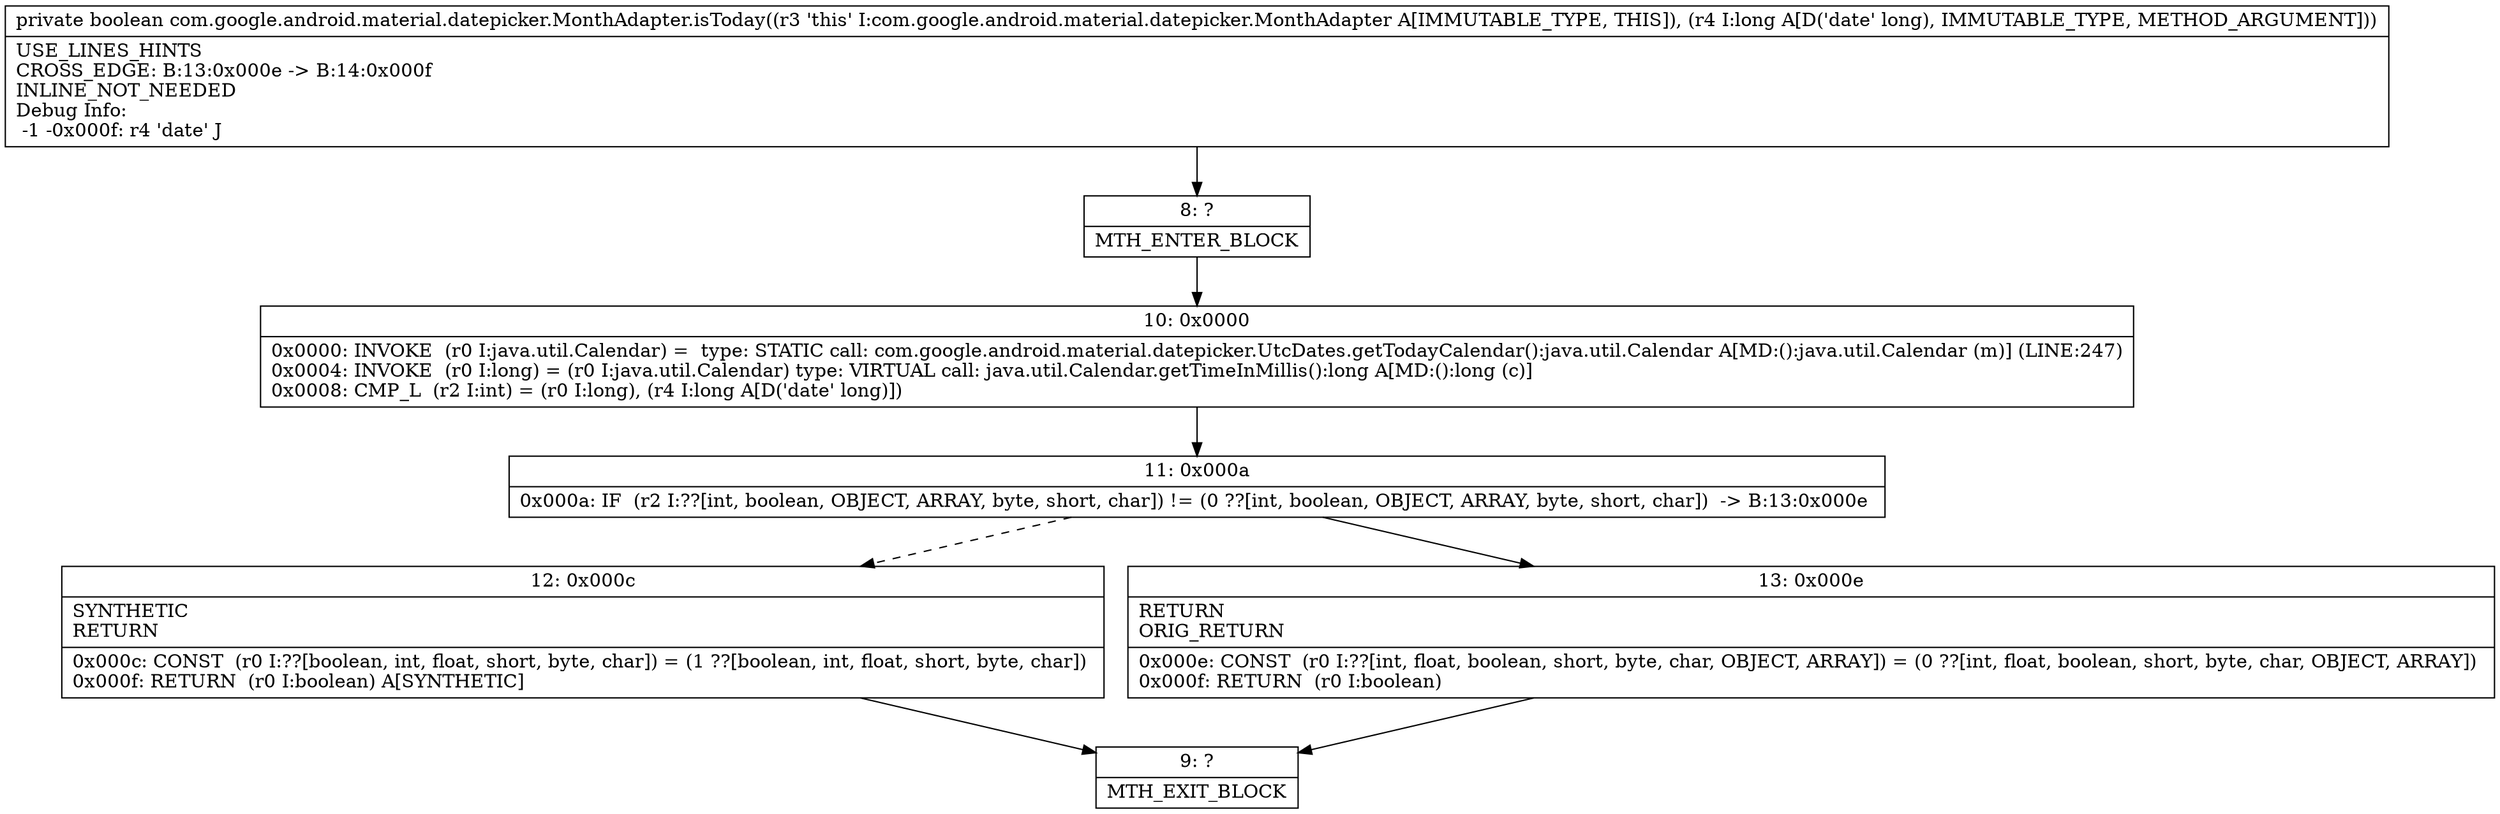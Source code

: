 digraph "CFG forcom.google.android.material.datepicker.MonthAdapter.isToday(J)Z" {
Node_8 [shape=record,label="{8\:\ ?|MTH_ENTER_BLOCK\l}"];
Node_10 [shape=record,label="{10\:\ 0x0000|0x0000: INVOKE  (r0 I:java.util.Calendar) =  type: STATIC call: com.google.android.material.datepicker.UtcDates.getTodayCalendar():java.util.Calendar A[MD:():java.util.Calendar (m)] (LINE:247)\l0x0004: INVOKE  (r0 I:long) = (r0 I:java.util.Calendar) type: VIRTUAL call: java.util.Calendar.getTimeInMillis():long A[MD:():long (c)]\l0x0008: CMP_L  (r2 I:int) = (r0 I:long), (r4 I:long A[D('date' long)]) \l}"];
Node_11 [shape=record,label="{11\:\ 0x000a|0x000a: IF  (r2 I:??[int, boolean, OBJECT, ARRAY, byte, short, char]) != (0 ??[int, boolean, OBJECT, ARRAY, byte, short, char])  \-\> B:13:0x000e \l}"];
Node_12 [shape=record,label="{12\:\ 0x000c|SYNTHETIC\lRETURN\l|0x000c: CONST  (r0 I:??[boolean, int, float, short, byte, char]) = (1 ??[boolean, int, float, short, byte, char]) \l0x000f: RETURN  (r0 I:boolean) A[SYNTHETIC]\l}"];
Node_9 [shape=record,label="{9\:\ ?|MTH_EXIT_BLOCK\l}"];
Node_13 [shape=record,label="{13\:\ 0x000e|RETURN\lORIG_RETURN\l|0x000e: CONST  (r0 I:??[int, float, boolean, short, byte, char, OBJECT, ARRAY]) = (0 ??[int, float, boolean, short, byte, char, OBJECT, ARRAY]) \l0x000f: RETURN  (r0 I:boolean) \l}"];
MethodNode[shape=record,label="{private boolean com.google.android.material.datepicker.MonthAdapter.isToday((r3 'this' I:com.google.android.material.datepicker.MonthAdapter A[IMMUTABLE_TYPE, THIS]), (r4 I:long A[D('date' long), IMMUTABLE_TYPE, METHOD_ARGUMENT]))  | USE_LINES_HINTS\lCROSS_EDGE: B:13:0x000e \-\> B:14:0x000f\lINLINE_NOT_NEEDED\lDebug Info:\l  \-1 \-0x000f: r4 'date' J\l}"];
MethodNode -> Node_8;Node_8 -> Node_10;
Node_10 -> Node_11;
Node_11 -> Node_12[style=dashed];
Node_11 -> Node_13;
Node_12 -> Node_9;
Node_13 -> Node_9;
}

